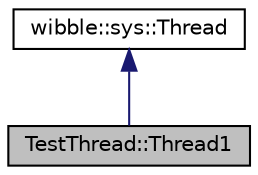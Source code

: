 digraph G
{
  edge [fontname="Helvetica",fontsize="10",labelfontname="Helvetica",labelfontsize="10"];
  node [fontname="Helvetica",fontsize="10",shape=record];
  Node1 [label="TestThread::Thread1",height=0.2,width=0.4,color="black", fillcolor="grey75", style="filled" fontcolor="black"];
  Node2 -> Node1 [dir="back",color="midnightblue",fontsize="10",style="solid",fontname="Helvetica"];
  Node2 [label="wibble::sys::Thread",height=0.2,width=0.4,color="black", fillcolor="white", style="filled",URL="$classwibble_1_1sys_1_1Thread.html",tooltip="Encapsulates a thread."];
}
